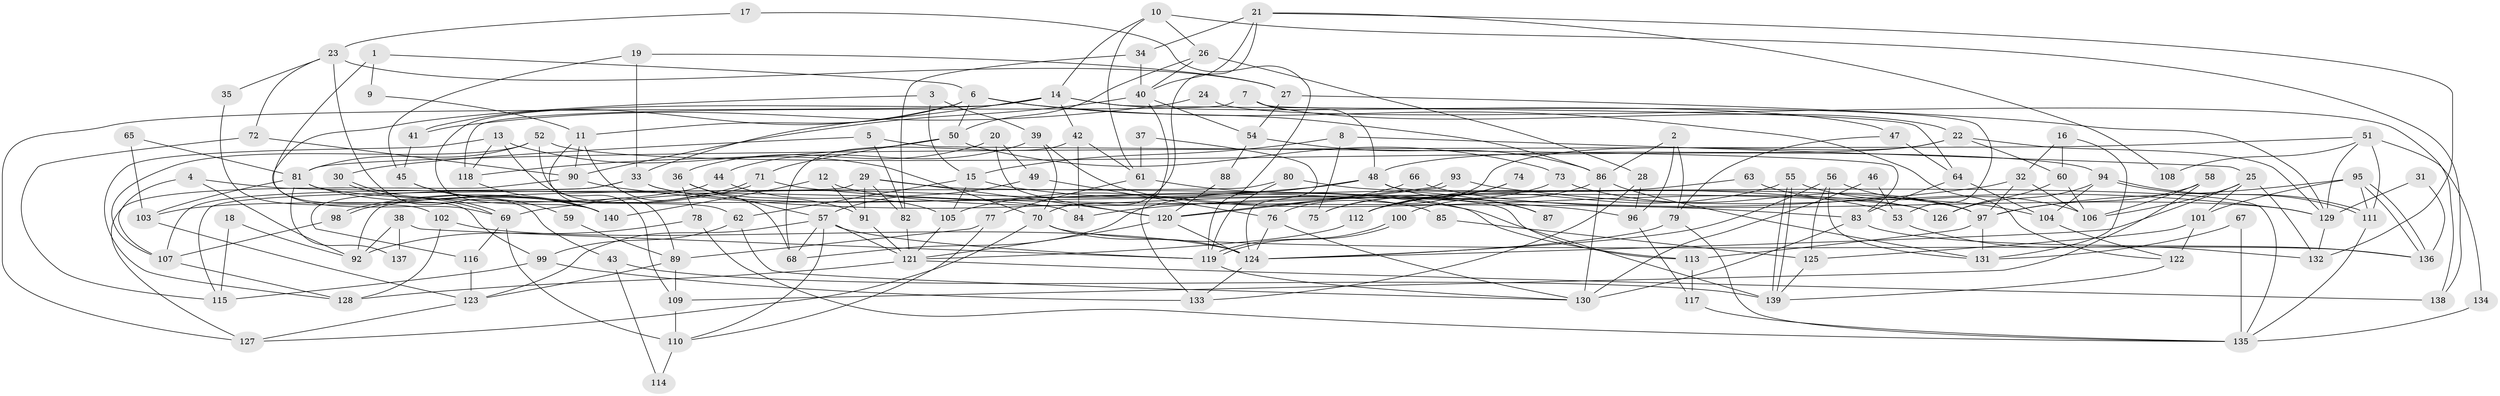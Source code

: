 // coarse degree distribution, {3: 0.23, 6: 0.08, 2: 0.19, 9: 0.04, 20: 0.01, 5: 0.15, 8: 0.06, 4: 0.2, 11: 0.01, 7: 0.03}
// Generated by graph-tools (version 1.1) at 2025/51/03/04/25 22:51:18]
// undirected, 140 vertices, 280 edges
graph export_dot {
  node [color=gray90,style=filled];
  1;
  2;
  3;
  4;
  5;
  6;
  7;
  8;
  9;
  10;
  11;
  12;
  13;
  14;
  15;
  16;
  17;
  18;
  19;
  20;
  21;
  22;
  23;
  24;
  25;
  26;
  27;
  28;
  29;
  30;
  31;
  32;
  33;
  34;
  35;
  36;
  37;
  38;
  39;
  40;
  41;
  42;
  43;
  44;
  45;
  46;
  47;
  48;
  49;
  50;
  51;
  52;
  53;
  54;
  55;
  56;
  57;
  58;
  59;
  60;
  61;
  62;
  63;
  64;
  65;
  66;
  67;
  68;
  69;
  70;
  71;
  72;
  73;
  74;
  75;
  76;
  77;
  78;
  79;
  80;
  81;
  82;
  83;
  84;
  85;
  86;
  87;
  88;
  89;
  90;
  91;
  92;
  93;
  94;
  95;
  96;
  97;
  98;
  99;
  100;
  101;
  102;
  103;
  104;
  105;
  106;
  107;
  108;
  109;
  110;
  111;
  112;
  113;
  114;
  115;
  116;
  117;
  118;
  119;
  120;
  121;
  122;
  123;
  124;
  125;
  126;
  127;
  128;
  129;
  130;
  131;
  132;
  133;
  134;
  135;
  136;
  137;
  138;
  139;
  140;
  1 -- 6;
  1 -- 69;
  1 -- 9;
  2 -- 79;
  2 -- 96;
  2 -- 86;
  3 -- 39;
  3 -- 15;
  3 -- 99;
  4 -- 84;
  4 -- 92;
  4 -- 107;
  5 -- 82;
  5 -- 83;
  5 -- 30;
  6 -- 11;
  6 -- 122;
  6 -- 41;
  6 -- 50;
  6 -- 86;
  7 -- 48;
  7 -- 118;
  7 -- 22;
  7 -- 53;
  8 -- 25;
  8 -- 15;
  8 -- 75;
  9 -- 11;
  10 -- 14;
  10 -- 26;
  10 -- 61;
  10 -- 138;
  11 -- 68;
  11 -- 90;
  11 -- 89;
  12 -- 91;
  12 -- 140;
  12 -- 53;
  13 -- 109;
  13 -- 70;
  13 -- 118;
  13 -- 128;
  14 -- 64;
  14 -- 33;
  14 -- 42;
  14 -- 47;
  14 -- 127;
  14 -- 140;
  15 -- 139;
  15 -- 62;
  15 -- 105;
  16 -- 131;
  16 -- 60;
  16 -- 32;
  17 -- 23;
  17 -- 119;
  18 -- 115;
  18 -- 92;
  19 -- 33;
  19 -- 27;
  19 -- 45;
  20 -- 49;
  20 -- 120;
  20 -- 36;
  21 -- 34;
  21 -- 70;
  21 -- 40;
  21 -- 108;
  21 -- 132;
  22 -- 60;
  22 -- 48;
  22 -- 76;
  22 -- 129;
  23 -- 27;
  23 -- 72;
  23 -- 35;
  23 -- 43;
  24 -- 41;
  24 -- 138;
  25 -- 132;
  25 -- 101;
  25 -- 106;
  25 -- 124;
  26 -- 50;
  26 -- 28;
  26 -- 40;
  27 -- 54;
  27 -- 129;
  28 -- 133;
  28 -- 96;
  29 -- 91;
  29 -- 120;
  29 -- 82;
  29 -- 113;
  29 -- 115;
  30 -- 69;
  30 -- 69;
  31 -- 136;
  31 -- 129;
  32 -- 106;
  32 -- 84;
  32 -- 97;
  33 -- 107;
  33 -- 116;
  33 -- 85;
  33 -- 113;
  34 -- 40;
  34 -- 82;
  35 -- 102;
  36 -- 57;
  36 -- 78;
  36 -- 91;
  37 -- 124;
  37 -- 61;
  38 -- 92;
  38 -- 119;
  38 -- 137;
  39 -- 70;
  39 -- 126;
  39 -- 44;
  40 -- 54;
  40 -- 90;
  40 -- 133;
  41 -- 45;
  42 -- 68;
  42 -- 61;
  42 -- 84;
  43 -- 139;
  43 -- 114;
  44 -- 105;
  44 -- 103;
  45 -- 140;
  45 -- 59;
  46 -- 130;
  46 -- 53;
  47 -- 79;
  47 -- 64;
  48 -- 69;
  48 -- 68;
  48 -- 87;
  48 -- 135;
  49 -- 76;
  49 -- 57;
  50 -- 71;
  50 -- 73;
  50 -- 118;
  51 -- 129;
  51 -- 111;
  51 -- 81;
  51 -- 108;
  51 -- 134;
  52 -- 81;
  52 -- 94;
  52 -- 62;
  52 -- 107;
  53 -- 132;
  54 -- 86;
  54 -- 88;
  55 -- 106;
  55 -- 139;
  55 -- 139;
  55 -- 112;
  56 -- 124;
  56 -- 131;
  56 -- 104;
  56 -- 125;
  57 -- 119;
  57 -- 121;
  57 -- 68;
  57 -- 110;
  57 -- 123;
  58 -- 109;
  58 -- 97;
  58 -- 106;
  59 -- 89;
  60 -- 106;
  60 -- 126;
  61 -- 77;
  61 -- 87;
  62 -- 130;
  62 -- 99;
  63 -- 97;
  63 -- 112;
  64 -- 83;
  64 -- 104;
  65 -- 81;
  65 -- 103;
  66 -- 105;
  66 -- 129;
  67 -- 135;
  67 -- 131;
  69 -- 110;
  69 -- 116;
  70 -- 127;
  70 -- 124;
  70 -- 136;
  71 -- 83;
  71 -- 98;
  71 -- 98;
  72 -- 90;
  72 -- 115;
  73 -- 97;
  73 -- 75;
  74 -- 112;
  74 -- 75;
  76 -- 124;
  76 -- 130;
  77 -- 89;
  77 -- 110;
  78 -- 135;
  78 -- 92;
  79 -- 135;
  79 -- 124;
  80 -- 119;
  80 -- 97;
  80 -- 92;
  81 -- 140;
  81 -- 103;
  81 -- 126;
  81 -- 137;
  82 -- 121;
  83 -- 130;
  83 -- 136;
  85 -- 125;
  86 -- 100;
  86 -- 130;
  86 -- 131;
  88 -- 120;
  89 -- 123;
  89 -- 109;
  90 -- 127;
  90 -- 96;
  91 -- 121;
  93 -- 129;
  93 -- 120;
  93 -- 120;
  94 -- 111;
  94 -- 111;
  94 -- 104;
  94 -- 126;
  95 -- 136;
  95 -- 136;
  95 -- 97;
  95 -- 101;
  95 -- 111;
  96 -- 117;
  97 -- 113;
  97 -- 131;
  98 -- 107;
  99 -- 115;
  99 -- 133;
  100 -- 119;
  100 -- 119;
  101 -- 125;
  101 -- 122;
  102 -- 124;
  102 -- 128;
  103 -- 123;
  104 -- 122;
  105 -- 121;
  107 -- 128;
  109 -- 110;
  110 -- 114;
  111 -- 135;
  112 -- 121;
  113 -- 117;
  116 -- 123;
  117 -- 135;
  118 -- 140;
  119 -- 130;
  120 -- 124;
  120 -- 121;
  121 -- 128;
  121 -- 138;
  122 -- 139;
  123 -- 127;
  124 -- 133;
  125 -- 139;
  129 -- 132;
  134 -- 135;
}
